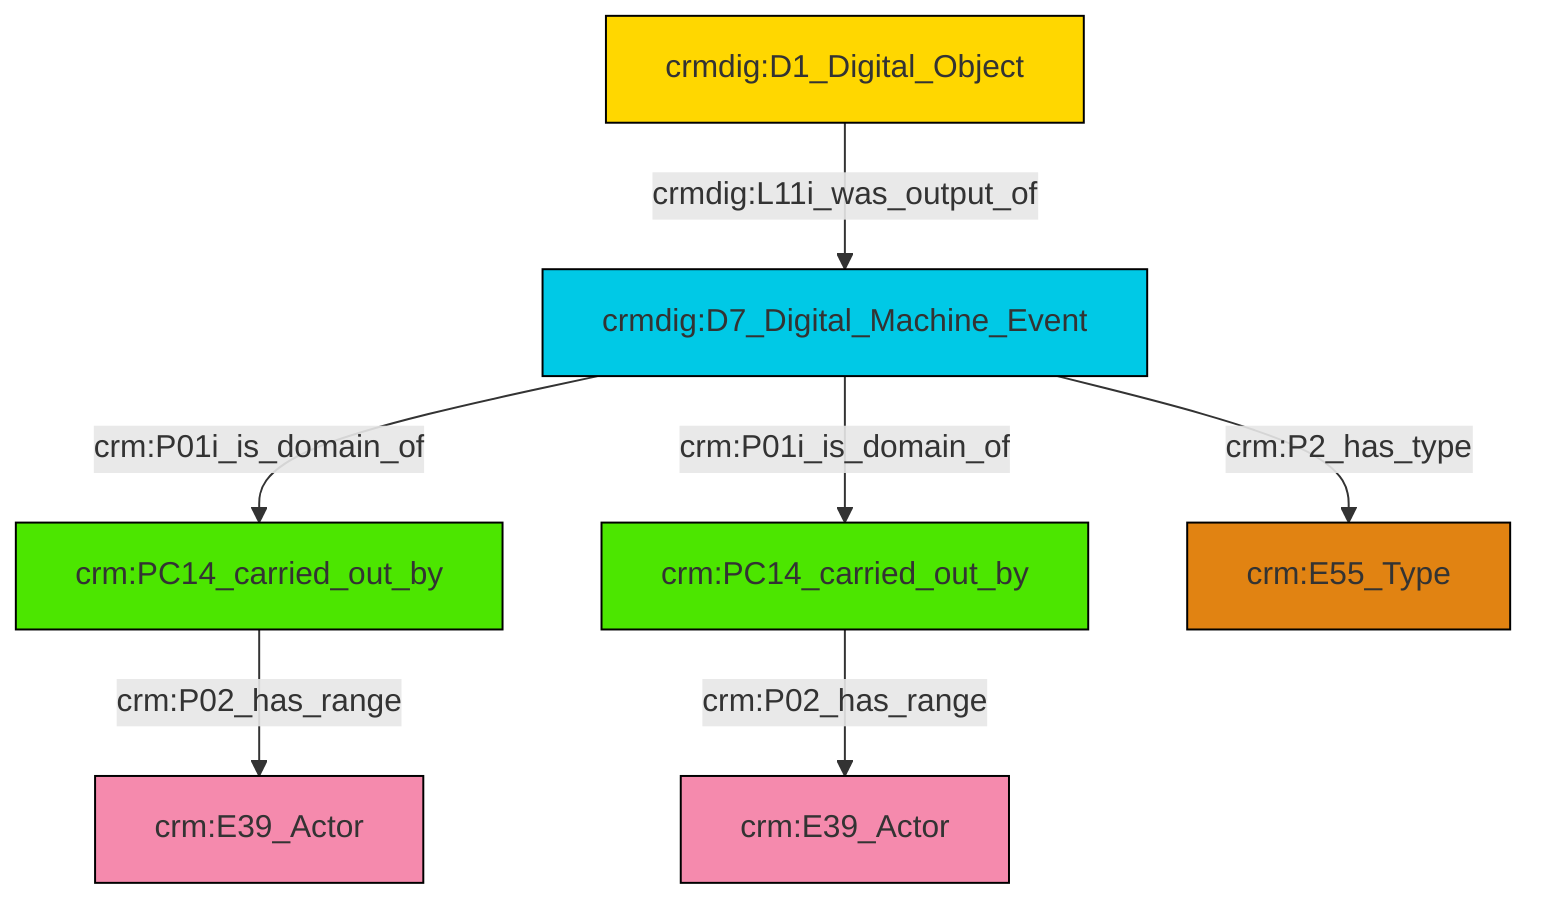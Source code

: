 graph TD
classDef Literal fill:#f2f2f2,stroke:#000000;
classDef CRM_Entity fill:#FFFFFF,stroke:#000000;
classDef Temporal_Entity fill:#00C9E6, stroke:#000000;
classDef Type fill:#E18312, stroke:#000000;
classDef Time-Span fill:#2C9C91, stroke:#000000;
classDef Appellation fill:#FFEB7F, stroke:#000000;
classDef Place fill:#008836, stroke:#000000;
classDef Persistent_Item fill:#B266B2, stroke:#000000;
classDef Conceptual_Object fill:#FFD700, stroke:#000000;
classDef Physical_Thing fill:#D2B48C, stroke:#000000;
classDef Actor fill:#f58aad, stroke:#000000;
classDef PC_Classes fill:#4ce600, stroke:#000000;
classDef Multi fill:#cccccc,stroke:#000000;

0["crmdig:D1_Digital_Object"]:::Conceptual_Object -->|crmdig:L11i_was_output_of| 1["crmdig:D7_Digital_Machine_Event"]:::Temporal_Entity
4["crm:PC14_carried_out_by"]:::PC_Classes -->|crm:P02_has_range| 5["crm:E39_Actor"]:::Actor
7["crm:PC14_carried_out_by"]:::PC_Classes -->|crm:P02_has_range| 2["crm:E39_Actor"]:::Actor
1["crmdig:D7_Digital_Machine_Event"]:::Temporal_Entity -->|crm:P2_has_type| 9["crm:E55_Type"]:::Type
1["crmdig:D7_Digital_Machine_Event"]:::Temporal_Entity -->|crm:P01i_is_domain_of| 7["crm:PC14_carried_out_by"]:::PC_Classes
1["crmdig:D7_Digital_Machine_Event"]:::Temporal_Entity -->|crm:P01i_is_domain_of| 4["crm:PC14_carried_out_by"]:::PC_Classes
